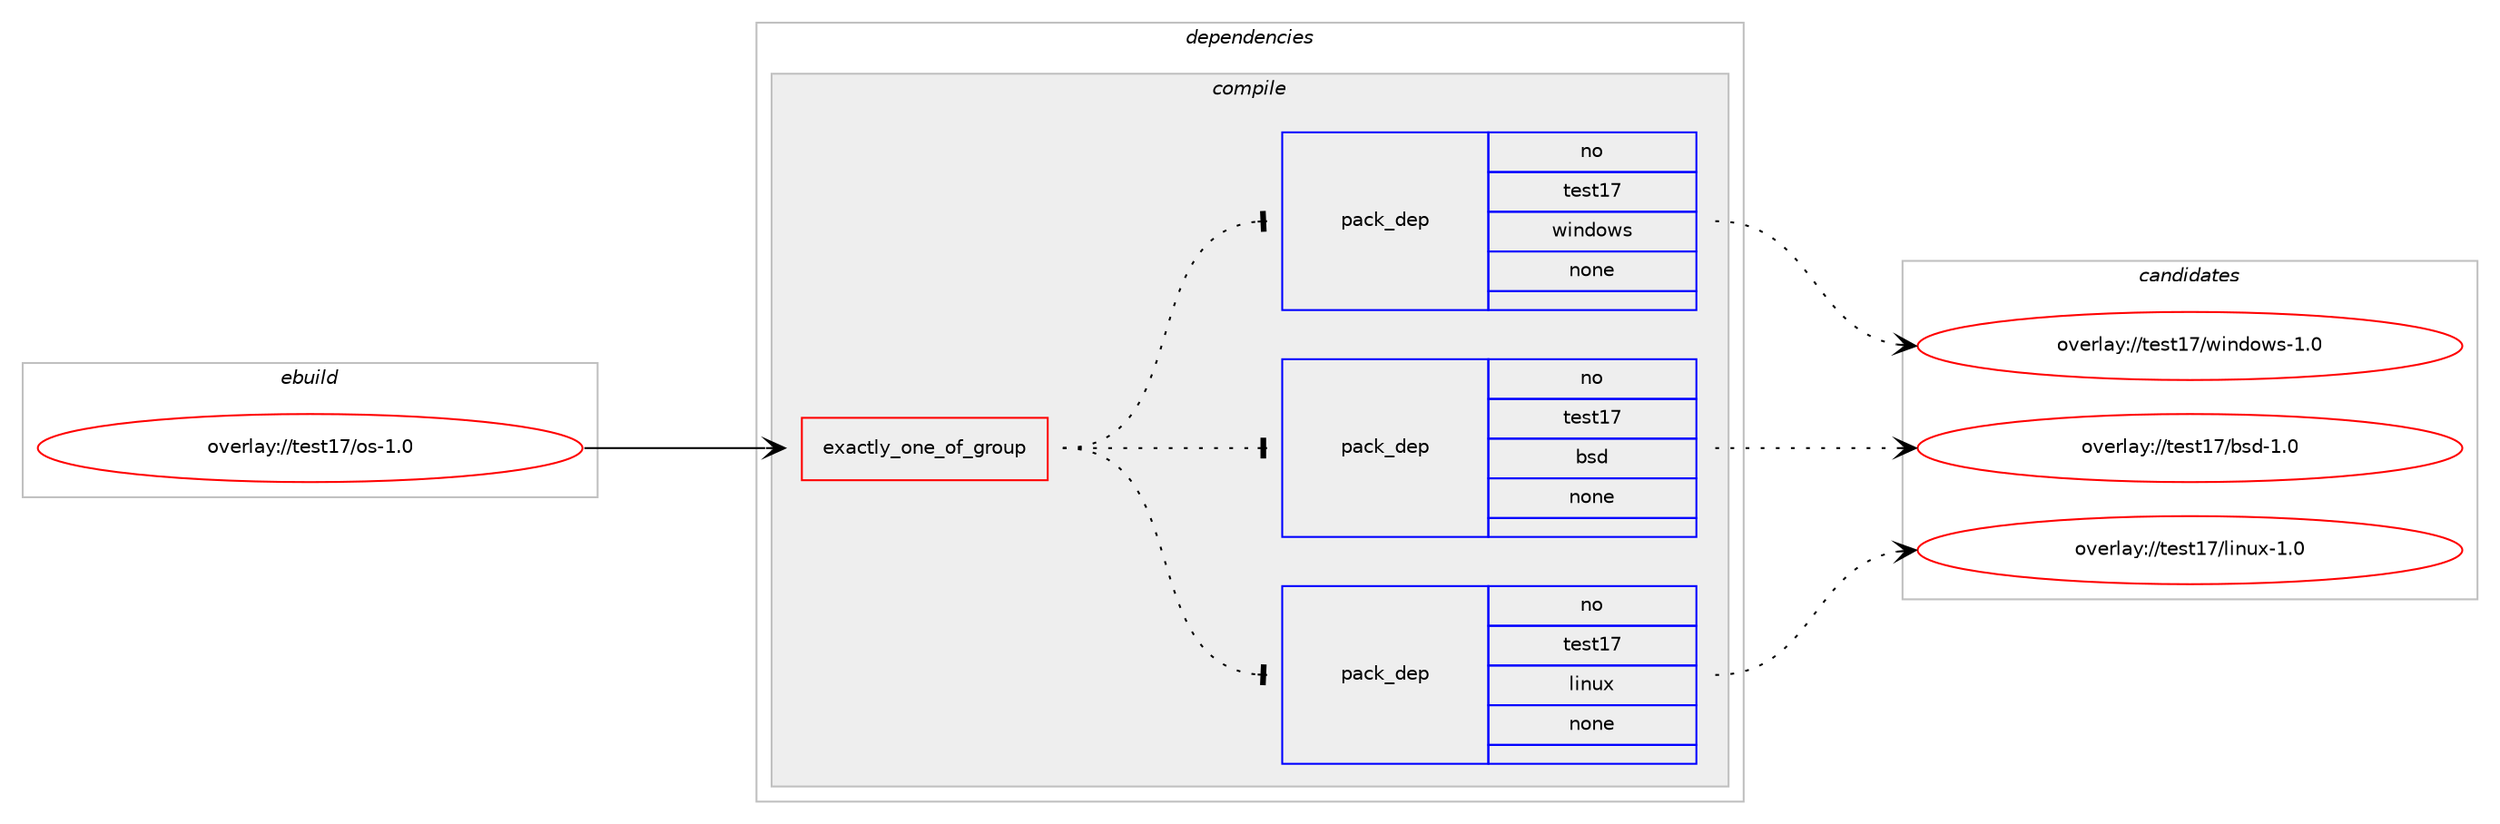 digraph prolog {

# *************
# Graph options
# *************

newrank=true;
concentrate=true;
compound=true;
graph [rankdir=LR,fontname=Helvetica,fontsize=10,ranksep=1.5];#, ranksep=2.5, nodesep=0.2];
edge  [arrowhead=vee];
node  [fontname=Helvetica,fontsize=10];

# **********
# The ebuild
# **********

subgraph cluster_leftcol {
color=gray;
rank=same;
label=<<i>ebuild</i>>;
id [label="overlay://test17/os-1.0", color=red, width=4, href="../test17/os-1.0.svg"];
}

# ****************
# The dependencies
# ****************

subgraph cluster_midcol {
color=gray;
label=<<i>dependencies</i>>;
subgraph cluster_compile {
fillcolor="#eeeeee";
style=filled;
label=<<i>compile</i>>;
subgraph exactlyone8 {
dependency207 [label=<<TABLE BORDER="0" CELLBORDER="1" CELLSPACING="0" CELLPADDING="4"><TR><TD CELLPADDING="10">exactly_one_of_group</TD></TR></TABLE>>, shape=none, color=red];subgraph pack190 {
dependency208 [label=<<TABLE BORDER="0" CELLBORDER="1" CELLSPACING="0" CELLPADDING="4" WIDTH="220"><TR><TD ROWSPAN="6" CELLPADDING="30">pack_dep</TD></TR><TR><TD WIDTH="110">no</TD></TR><TR><TD>test17</TD></TR><TR><TD>linux</TD></TR><TR><TD>none</TD></TR><TR><TD></TD></TR></TABLE>>, shape=none, color=blue];
}
dependency207:e -> dependency208:w [weight=20,style="dotted",arrowhead="tee"];
subgraph pack191 {
dependency209 [label=<<TABLE BORDER="0" CELLBORDER="1" CELLSPACING="0" CELLPADDING="4" WIDTH="220"><TR><TD ROWSPAN="6" CELLPADDING="30">pack_dep</TD></TR><TR><TD WIDTH="110">no</TD></TR><TR><TD>test17</TD></TR><TR><TD>bsd</TD></TR><TR><TD>none</TD></TR><TR><TD></TD></TR></TABLE>>, shape=none, color=blue];
}
dependency207:e -> dependency209:w [weight=20,style="dotted",arrowhead="tee"];
subgraph pack192 {
dependency210 [label=<<TABLE BORDER="0" CELLBORDER="1" CELLSPACING="0" CELLPADDING="4" WIDTH="220"><TR><TD ROWSPAN="6" CELLPADDING="30">pack_dep</TD></TR><TR><TD WIDTH="110">no</TD></TR><TR><TD>test17</TD></TR><TR><TD>windows</TD></TR><TR><TD>none</TD></TR><TR><TD></TD></TR></TABLE>>, shape=none, color=blue];
}
dependency207:e -> dependency210:w [weight=20,style="dotted",arrowhead="tee"];
}
id:e -> dependency207:w [weight=20,style="solid",arrowhead="vee"];
}
subgraph cluster_compileandrun {
fillcolor="#eeeeee";
style=filled;
label=<<i>compile and run</i>>;
}
subgraph cluster_run {
fillcolor="#eeeeee";
style=filled;
label=<<i>run</i>>;
}
}

# **************
# The candidates
# **************

subgraph cluster_choices {
rank=same;
color=gray;
label=<<i>candidates</i>>;

subgraph choice190 {
color=black;
nodesep=1;
choiceoverlay11610111511649554710810511011712045494648 [label="overlay://test17/linux-1.0", color=red, width=4,href="../test17/linux-1.0.svg"];
dependency208:e -> choiceoverlay11610111511649554710810511011712045494648:w [style=dotted,weight="100"];
}
subgraph choice191 {
color=black;
nodesep=1;
choiceoverlay1161011151164955479811510045494648 [label="overlay://test17/bsd-1.0", color=red, width=4,href="../test17/bsd-1.0.svg"];
dependency209:e -> choiceoverlay1161011151164955479811510045494648:w [style=dotted,weight="100"];
}
subgraph choice192 {
color=black;
nodesep=1;
choiceoverlay11610111511649554711910511010011111911545494648 [label="overlay://test17/windows-1.0", color=red, width=4,href="../test17/windows-1.0.svg"];
dependency210:e -> choiceoverlay11610111511649554711910511010011111911545494648:w [style=dotted,weight="100"];
}
}

}
